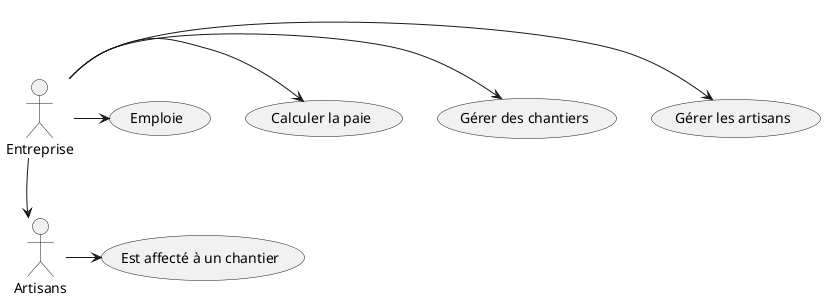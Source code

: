 ---
title: Exercice 1 : Diagramme des UC en plantUML ({{ date | date('dddd, MMMM Do') }})
---
En vous inspirant du code suivant (pour ne pas démarrer à vide), réalisez un diagramme des UC correspondant au sujet
```plantuml
@startuml dcUML

usecase c as "Gérer des chantiers"
usecase a as "Gérer les artisans"
usecase p as "Calculer la paie"
usecase e as "Emploie"
usecase ch as "Est affecté à un chantier"

actor Artisans
actor Entreprise 

Entreprise -[hidden]-> Artisans

Entreprise -> a
Entreprise -> c
Entreprise -> p
Entreprise -> e
Entreprise -> Artisans
Artisans -> ch


@enduml
```